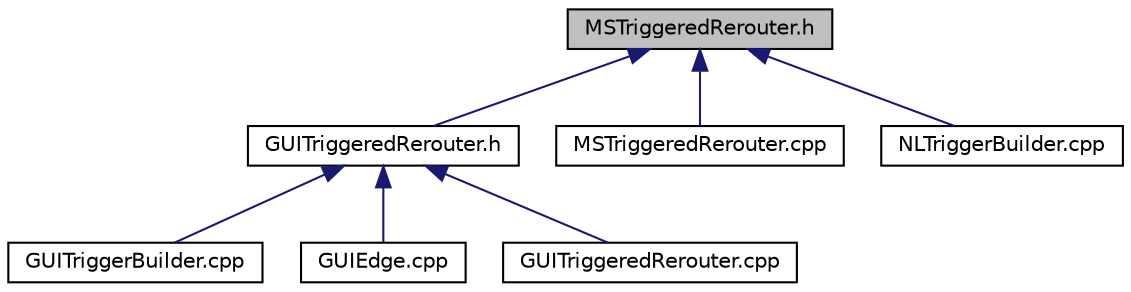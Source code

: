 digraph "MSTriggeredRerouter.h"
{
  edge [fontname="Helvetica",fontsize="10",labelfontname="Helvetica",labelfontsize="10"];
  node [fontname="Helvetica",fontsize="10",shape=record];
  Node37 [label="MSTriggeredRerouter.h",height=0.2,width=0.4,color="black", fillcolor="grey75", style="filled", fontcolor="black"];
  Node37 -> Node38 [dir="back",color="midnightblue",fontsize="10",style="solid",fontname="Helvetica"];
  Node38 [label="GUITriggeredRerouter.h",height=0.2,width=0.4,color="black", fillcolor="white", style="filled",URL="$d4/d64/_g_u_i_triggered_rerouter_8h.html"];
  Node38 -> Node39 [dir="back",color="midnightblue",fontsize="10",style="solid",fontname="Helvetica"];
  Node39 [label="GUITriggerBuilder.cpp",height=0.2,width=0.4,color="black", fillcolor="white", style="filled",URL="$d8/d86/_g_u_i_trigger_builder_8cpp.html"];
  Node38 -> Node40 [dir="back",color="midnightblue",fontsize="10",style="solid",fontname="Helvetica"];
  Node40 [label="GUIEdge.cpp",height=0.2,width=0.4,color="black", fillcolor="white", style="filled",URL="$d4/d6a/_g_u_i_edge_8cpp.html"];
  Node38 -> Node41 [dir="back",color="midnightblue",fontsize="10",style="solid",fontname="Helvetica"];
  Node41 [label="GUITriggeredRerouter.cpp",height=0.2,width=0.4,color="black", fillcolor="white", style="filled",URL="$d3/d27/_g_u_i_triggered_rerouter_8cpp.html"];
  Node37 -> Node42 [dir="back",color="midnightblue",fontsize="10",style="solid",fontname="Helvetica"];
  Node42 [label="MSTriggeredRerouter.cpp",height=0.2,width=0.4,color="black", fillcolor="white", style="filled",URL="$d8/d03/_m_s_triggered_rerouter_8cpp.html"];
  Node37 -> Node43 [dir="back",color="midnightblue",fontsize="10",style="solid",fontname="Helvetica"];
  Node43 [label="NLTriggerBuilder.cpp",height=0.2,width=0.4,color="black", fillcolor="white", style="filled",URL="$d1/dbc/_n_l_trigger_builder_8cpp.html"];
}
